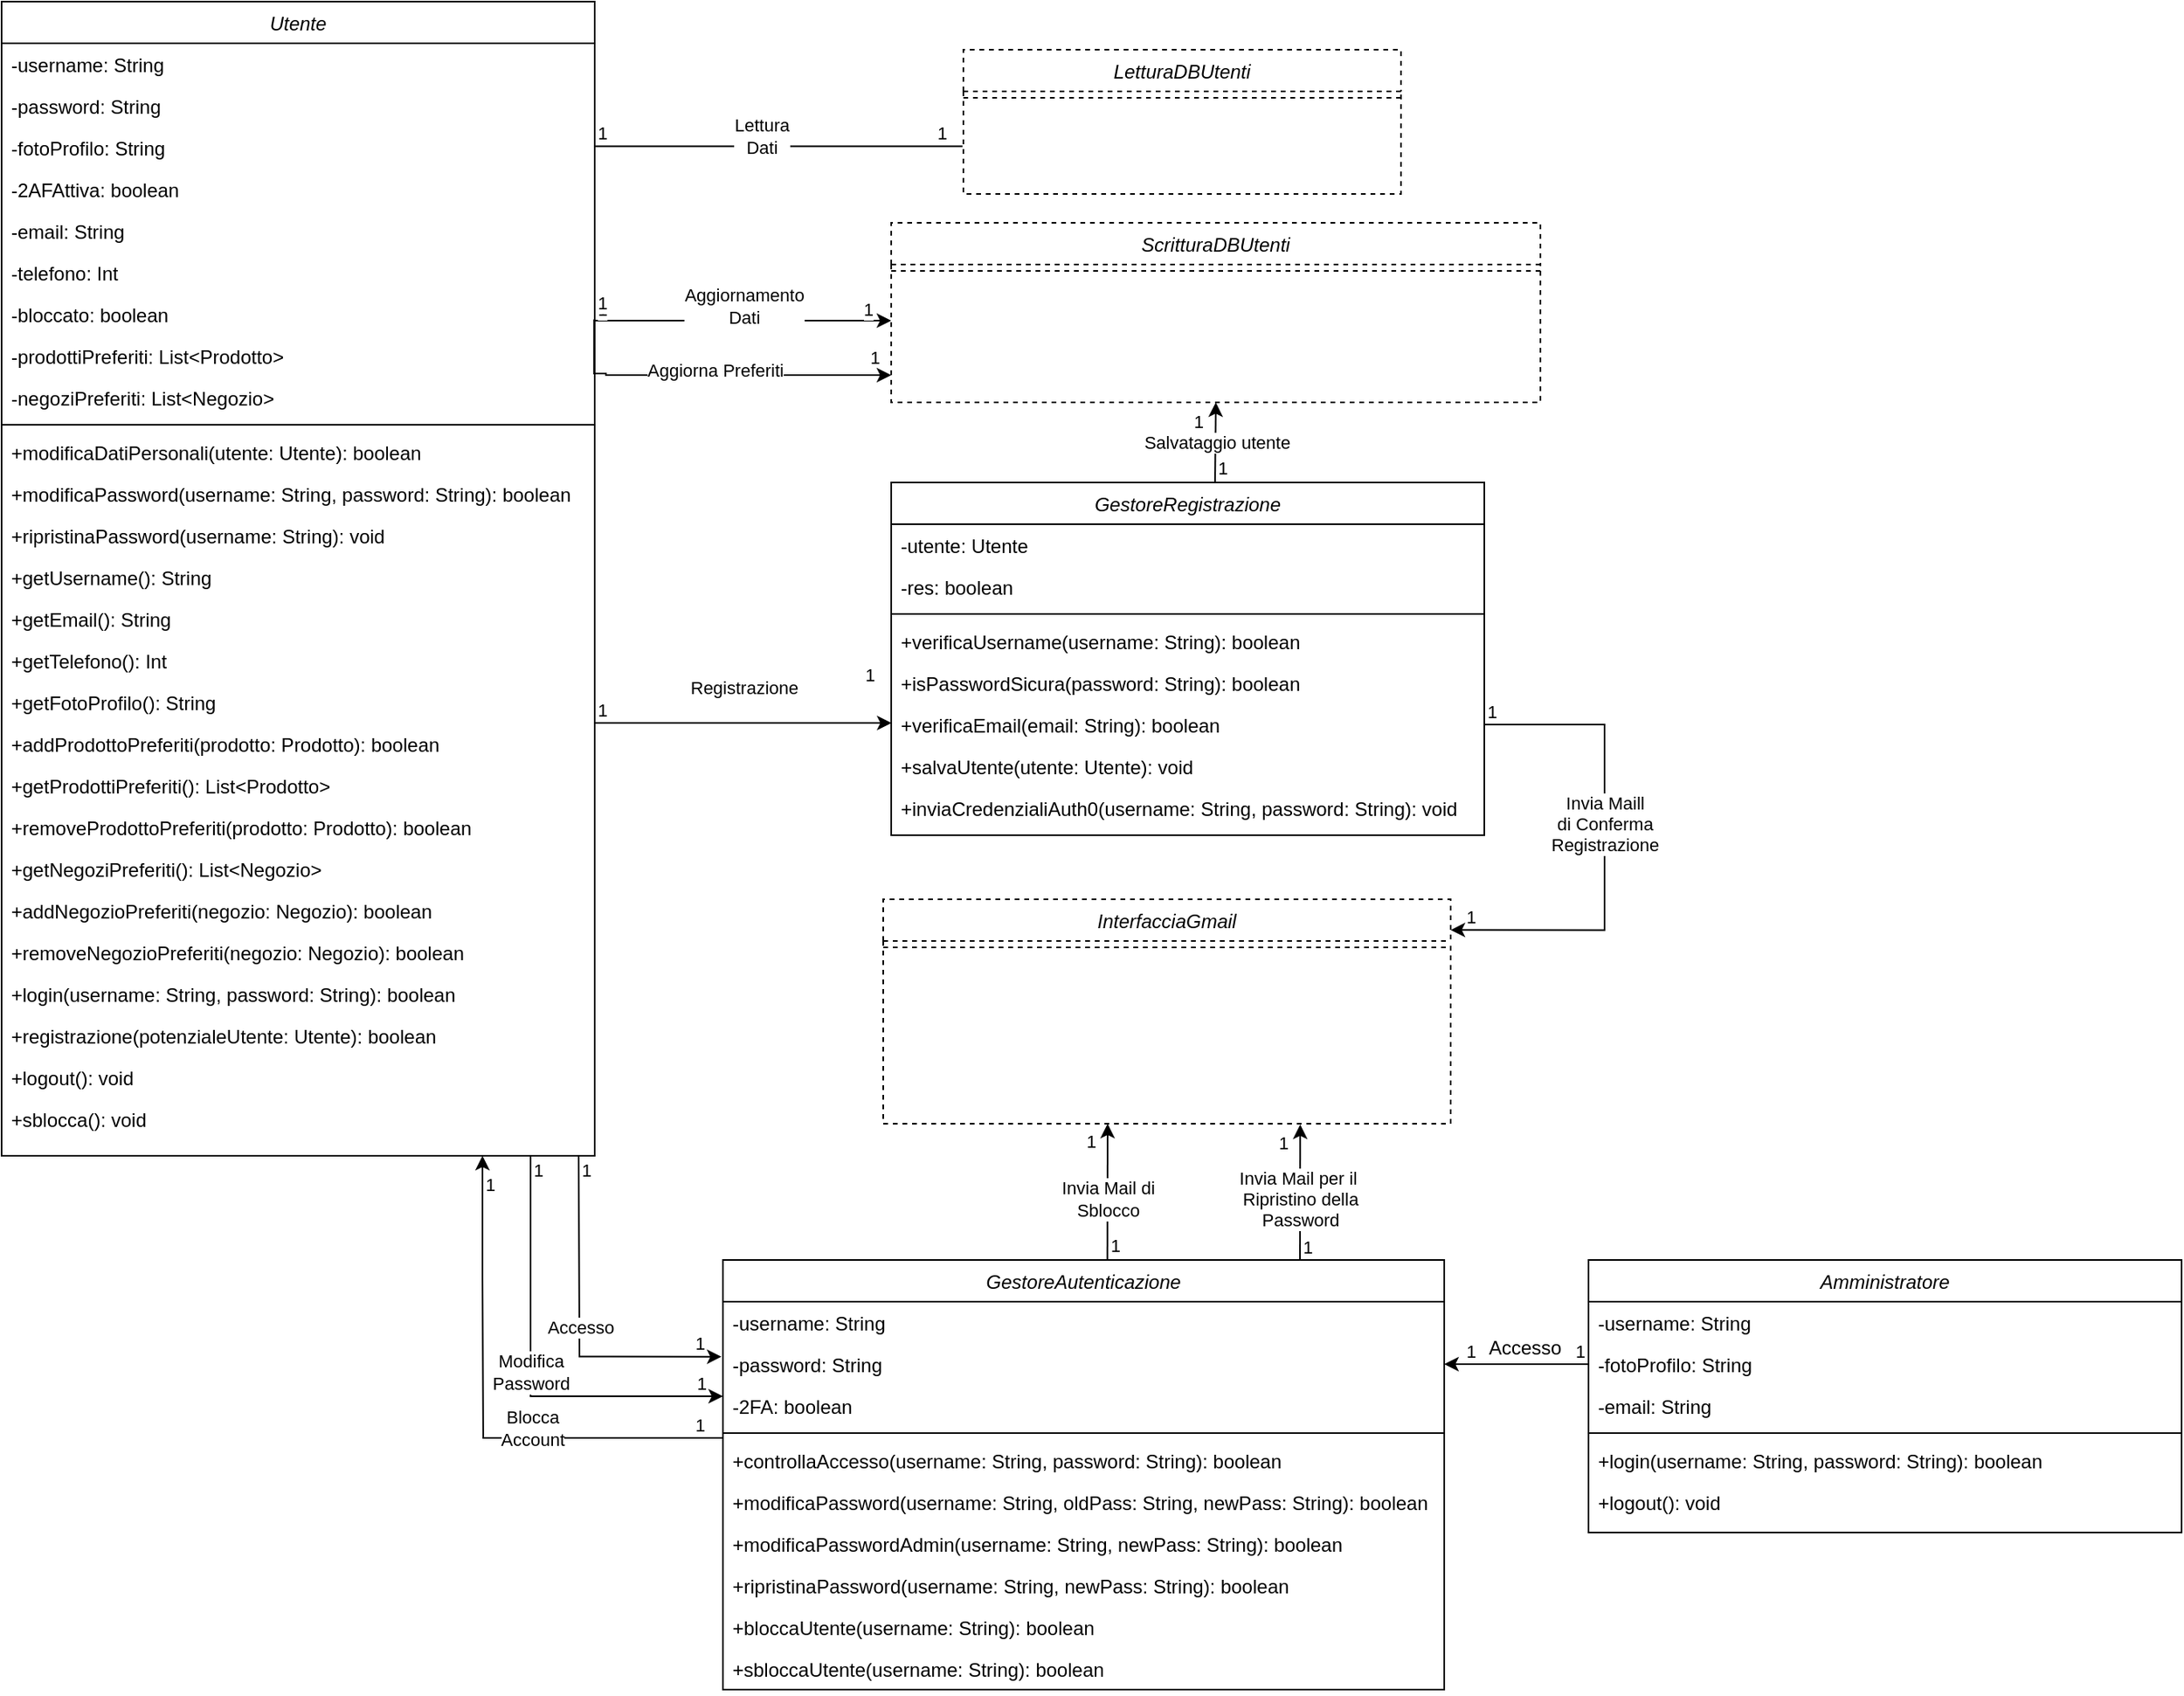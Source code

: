 <mxfile version="14.6.13" type="device"><diagram id="zghvcOF5Wy4SS22trsnS" name="Pagina-1"><mxGraphModel dx="621" dy="2115" grid="1" gridSize="10" guides="1" tooltips="1" connect="1" arrows="1" fold="1" page="1" pageScale="1" pageWidth="1169" pageHeight="827" math="0" shadow="0"><root><mxCell id="0"/><mxCell id="1" parent="0"/><mxCell id="tnao1JsZ6VbCDEQAoghB-2" style="edgeStyle=orthogonalEdgeStyle;rounded=0;orthogonalLoop=1;jettySize=auto;html=1;endArrow=none;endFill=0;exitX=1;exitY=0.5;exitDx=0;exitDy=0;entryX=-0.002;entryY=0.01;entryDx=0;entryDy=0;entryPerimeter=0;" parent="1" source="tnao1JsZ6VbCDEQAoghB-27" edge="1"><mxGeometry relative="1" as="geometry"><mxPoint x="350" y="-559" as="sourcePoint"/><mxPoint x="669.454" y="-1239.74" as="targetPoint"/><Array as="points"><mxPoint x="440" y="-1240"/></Array></mxGeometry></mxCell><mxCell id="tnao1JsZ6VbCDEQAoghB-3" value="Utente" style="swimlane;fontStyle=2;align=center;verticalAlign=top;childLayout=stackLayout;horizontal=1;startSize=26;horizontalStack=0;resizeParent=1;resizeLast=0;collapsible=1;marginBottom=0;rounded=0;shadow=0;strokeWidth=1;" parent="1" vertex="1"><mxGeometry x="70" y="-1330" width="370" height="720" as="geometry"><mxRectangle x="960" y="120" width="160" height="26" as="alternateBounds"/></mxGeometry></mxCell><mxCell id="tnao1JsZ6VbCDEQAoghB-4" value="-username: String" style="text;align=left;verticalAlign=top;spacingLeft=4;spacingRight=4;overflow=hidden;rotatable=0;points=[[0,0.5],[1,0.5]];portConstraint=eastwest;" parent="tnao1JsZ6VbCDEQAoghB-3" vertex="1"><mxGeometry y="26" width="370" height="26" as="geometry"/></mxCell><mxCell id="tnao1JsZ6VbCDEQAoghB-5" value="-password: String" style="text;align=left;verticalAlign=top;spacingLeft=4;spacingRight=4;overflow=hidden;rotatable=0;points=[[0,0.5],[1,0.5]];portConstraint=eastwest;" parent="tnao1JsZ6VbCDEQAoghB-3" vertex="1"><mxGeometry y="52" width="370" height="26" as="geometry"/></mxCell><mxCell id="tnao1JsZ6VbCDEQAoghB-6" value="-fotoProfilo: String" style="text;align=left;verticalAlign=top;spacingLeft=4;spacingRight=4;overflow=hidden;rotatable=0;points=[[0,0.5],[1,0.5]];portConstraint=eastwest;" parent="tnao1JsZ6VbCDEQAoghB-3" vertex="1"><mxGeometry y="78" width="370" height="26" as="geometry"/></mxCell><mxCell id="tnao1JsZ6VbCDEQAoghB-7" value="-2AFAttiva: boolean" style="text;align=left;verticalAlign=top;spacingLeft=4;spacingRight=4;overflow=hidden;rotatable=0;points=[[0,0.5],[1,0.5]];portConstraint=eastwest;" parent="tnao1JsZ6VbCDEQAoghB-3" vertex="1"><mxGeometry y="104" width="370" height="26" as="geometry"/></mxCell><mxCell id="tnao1JsZ6VbCDEQAoghB-8" value="-email: String" style="text;align=left;verticalAlign=top;spacingLeft=4;spacingRight=4;overflow=hidden;rotatable=0;points=[[0,0.5],[1,0.5]];portConstraint=eastwest;" parent="tnao1JsZ6VbCDEQAoghB-3" vertex="1"><mxGeometry y="130" width="370" height="26" as="geometry"/></mxCell><mxCell id="tnao1JsZ6VbCDEQAoghB-9" value="-telefono: Int" style="text;align=left;verticalAlign=top;spacingLeft=4;spacingRight=4;overflow=hidden;rotatable=0;points=[[0,0.5],[1,0.5]];portConstraint=eastwest;" parent="tnao1JsZ6VbCDEQAoghB-3" vertex="1"><mxGeometry y="156" width="370" height="26" as="geometry"/></mxCell><mxCell id="tnao1JsZ6VbCDEQAoghB-10" value="-bloccato: boolean" style="text;align=left;verticalAlign=top;spacingLeft=4;spacingRight=4;overflow=hidden;rotatable=0;points=[[0,0.5],[1,0.5]];portConstraint=eastwest;" parent="tnao1JsZ6VbCDEQAoghB-3" vertex="1"><mxGeometry y="182" width="370" height="26" as="geometry"/></mxCell><mxCell id="tnao1JsZ6VbCDEQAoghB-11" value="-prodottiPreferiti: List&lt;Prodotto&gt;" style="text;align=left;verticalAlign=top;spacingLeft=4;spacingRight=4;overflow=hidden;rotatable=0;points=[[0,0.5],[1,0.5]];portConstraint=eastwest;" parent="tnao1JsZ6VbCDEQAoghB-3" vertex="1"><mxGeometry y="208" width="370" height="26" as="geometry"/></mxCell><mxCell id="tnao1JsZ6VbCDEQAoghB-12" value="-negoziPreferiti: List&lt;Negozio&gt;" style="text;align=left;verticalAlign=top;spacingLeft=4;spacingRight=4;overflow=hidden;rotatable=0;points=[[0,0.5],[1,0.5]];portConstraint=eastwest;" parent="tnao1JsZ6VbCDEQAoghB-3" vertex="1"><mxGeometry y="234" width="370" height="26" as="geometry"/></mxCell><mxCell id="tnao1JsZ6VbCDEQAoghB-13" value="" style="line;html=1;strokeWidth=1;align=left;verticalAlign=middle;spacingTop=-1;spacingLeft=3;spacingRight=3;rotatable=0;labelPosition=right;points=[];portConstraint=eastwest;" parent="tnao1JsZ6VbCDEQAoghB-3" vertex="1"><mxGeometry y="260" width="370" height="8" as="geometry"/></mxCell><mxCell id="tnao1JsZ6VbCDEQAoghB-14" value="+modificaDatiPersonali(utente: Utente): boolean" style="text;align=left;verticalAlign=top;spacingLeft=4;spacingRight=4;overflow=hidden;rotatable=0;points=[[0,0.5],[1,0.5]];portConstraint=eastwest;" parent="tnao1JsZ6VbCDEQAoghB-3" vertex="1"><mxGeometry y="268" width="370" height="26" as="geometry"/></mxCell><mxCell id="tnao1JsZ6VbCDEQAoghB-15" value="+modificaPassword(username: String, password: String): boolean" style="text;align=left;verticalAlign=top;spacingLeft=4;spacingRight=4;overflow=hidden;rotatable=0;points=[[0,0.5],[1,0.5]];portConstraint=eastwest;" parent="tnao1JsZ6VbCDEQAoghB-3" vertex="1"><mxGeometry y="294" width="370" height="26" as="geometry"/></mxCell><mxCell id="tnao1JsZ6VbCDEQAoghB-16" value="+ripristinaPassword(username: String): void" style="text;align=left;verticalAlign=top;spacingLeft=4;spacingRight=4;overflow=hidden;rotatable=0;points=[[0,0.5],[1,0.5]];portConstraint=eastwest;" parent="tnao1JsZ6VbCDEQAoghB-3" vertex="1"><mxGeometry y="320" width="370" height="26" as="geometry"/></mxCell><mxCell id="tnao1JsZ6VbCDEQAoghB-17" value="+getUsername(): String" style="text;align=left;verticalAlign=top;spacingLeft=4;spacingRight=4;overflow=hidden;rotatable=0;points=[[0,0.5],[1,0.5]];portConstraint=eastwest;" parent="tnao1JsZ6VbCDEQAoghB-3" vertex="1"><mxGeometry y="346" width="370" height="26" as="geometry"/></mxCell><mxCell id="tnao1JsZ6VbCDEQAoghB-18" value="+getEmail(): String" style="text;align=left;verticalAlign=top;spacingLeft=4;spacingRight=4;overflow=hidden;rotatable=0;points=[[0,0.5],[1,0.5]];portConstraint=eastwest;" parent="tnao1JsZ6VbCDEQAoghB-3" vertex="1"><mxGeometry y="372" width="370" height="26" as="geometry"/></mxCell><mxCell id="tnao1JsZ6VbCDEQAoghB-19" value="+getTelefono(): Int" style="text;align=left;verticalAlign=top;spacingLeft=4;spacingRight=4;overflow=hidden;rotatable=0;points=[[0,0.5],[1,0.5]];portConstraint=eastwest;" parent="tnao1JsZ6VbCDEQAoghB-3" vertex="1"><mxGeometry y="398" width="370" height="26" as="geometry"/></mxCell><mxCell id="r2mv2uhLX5uC9l16CF75-1" value="+getFotoProfilo(): String" style="text;align=left;verticalAlign=top;spacingLeft=4;spacingRight=4;overflow=hidden;rotatable=0;points=[[0,0.5],[1,0.5]];portConstraint=eastwest;" vertex="1" parent="tnao1JsZ6VbCDEQAoghB-3"><mxGeometry y="424" width="370" height="26" as="geometry"/></mxCell><mxCell id="tnao1JsZ6VbCDEQAoghB-20" value="+addProdottoPreferiti(prodotto: Prodotto): boolean" style="text;align=left;verticalAlign=top;spacingLeft=4;spacingRight=4;overflow=hidden;rotatable=0;points=[[0,0.5],[1,0.5]];portConstraint=eastwest;" parent="tnao1JsZ6VbCDEQAoghB-3" vertex="1"><mxGeometry y="450" width="370" height="26" as="geometry"/></mxCell><mxCell id="tnao1JsZ6VbCDEQAoghB-21" value="+getProdottiPreferiti(): List&lt;Prodotto&gt;" style="text;align=left;verticalAlign=top;spacingLeft=4;spacingRight=4;overflow=hidden;rotatable=0;points=[[0,0.5],[1,0.5]];portConstraint=eastwest;" parent="tnao1JsZ6VbCDEQAoghB-3" vertex="1"><mxGeometry y="476" width="370" height="26" as="geometry"/></mxCell><mxCell id="tnao1JsZ6VbCDEQAoghB-22" value="+removeProdottoPreferiti(prodotto: Prodotto): boolean" style="text;align=left;verticalAlign=top;spacingLeft=4;spacingRight=4;overflow=hidden;rotatable=0;points=[[0,0.5],[1,0.5]];portConstraint=eastwest;" parent="tnao1JsZ6VbCDEQAoghB-3" vertex="1"><mxGeometry y="502" width="370" height="26" as="geometry"/></mxCell><mxCell id="tnao1JsZ6VbCDEQAoghB-23" value="+getNegoziPreferiti(): List&lt;Negozio&gt;" style="text;align=left;verticalAlign=top;spacingLeft=4;spacingRight=4;overflow=hidden;rotatable=0;points=[[0,0.5],[1,0.5]];portConstraint=eastwest;" parent="tnao1JsZ6VbCDEQAoghB-3" vertex="1"><mxGeometry y="528" width="370" height="26" as="geometry"/></mxCell><mxCell id="tnao1JsZ6VbCDEQAoghB-24" value="+addNegozioPreferiti(negozio: Negozio): boolean" style="text;align=left;verticalAlign=top;spacingLeft=4;spacingRight=4;overflow=hidden;rotatable=0;points=[[0,0.5],[1,0.5]];portConstraint=eastwest;" parent="tnao1JsZ6VbCDEQAoghB-3" vertex="1"><mxGeometry y="554" width="370" height="26" as="geometry"/></mxCell><mxCell id="tnao1JsZ6VbCDEQAoghB-25" value="+removeNegozioPreferiti(negozio: Negozio): boolean" style="text;align=left;verticalAlign=top;spacingLeft=4;spacingRight=4;overflow=hidden;rotatable=0;points=[[0,0.5],[1,0.5]];portConstraint=eastwest;" parent="tnao1JsZ6VbCDEQAoghB-3" vertex="1"><mxGeometry y="580" width="370" height="26" as="geometry"/></mxCell><mxCell id="tnao1JsZ6VbCDEQAoghB-26" value="+login(username: String, password: String): boolean" style="text;align=left;verticalAlign=top;spacingLeft=4;spacingRight=4;overflow=hidden;rotatable=0;points=[[0,0.5],[1,0.5]];portConstraint=eastwest;" parent="tnao1JsZ6VbCDEQAoghB-3" vertex="1"><mxGeometry y="606" width="370" height="26" as="geometry"/></mxCell><mxCell id="tnao1JsZ6VbCDEQAoghB-27" value="+registrazione(potenzialeUtente: Utente): boolean " style="text;align=left;verticalAlign=top;spacingLeft=4;spacingRight=4;overflow=hidden;rotatable=0;points=[[0,0.5],[1,0.5]];portConstraint=eastwest;" parent="tnao1JsZ6VbCDEQAoghB-3" vertex="1"><mxGeometry y="632" width="370" height="26" as="geometry"/></mxCell><mxCell id="tnao1JsZ6VbCDEQAoghB-28" value="+logout(): void" style="text;align=left;verticalAlign=top;spacingLeft=4;spacingRight=4;overflow=hidden;rotatable=0;points=[[0,0.5],[1,0.5]];portConstraint=eastwest;" parent="tnao1JsZ6VbCDEQAoghB-3" vertex="1"><mxGeometry y="658" width="370" height="26" as="geometry"/></mxCell><mxCell id="tnao1JsZ6VbCDEQAoghB-29" value="+sblocca(): void" style="text;align=left;verticalAlign=top;spacingLeft=4;spacingRight=4;overflow=hidden;rotatable=0;points=[[0,0.5],[1,0.5]];portConstraint=eastwest;" parent="tnao1JsZ6VbCDEQAoghB-3" vertex="1"><mxGeometry y="684" width="370" height="26" as="geometry"/></mxCell><mxCell id="tnao1JsZ6VbCDEQAoghB-36" value="GestoreRegistrazione" style="swimlane;fontStyle=2;align=center;verticalAlign=top;childLayout=stackLayout;horizontal=1;startSize=26;horizontalStack=0;resizeParent=1;resizeLast=0;collapsible=1;marginBottom=0;rounded=0;shadow=0;strokeWidth=1;" parent="1" vertex="1"><mxGeometry x="625" y="-1030" width="370" height="220" as="geometry"><mxRectangle x="960" y="120" width="160" height="26" as="alternateBounds"/></mxGeometry></mxCell><mxCell id="tnao1JsZ6VbCDEQAoghB-37" value="-utente: Utente" style="text;align=left;verticalAlign=top;spacingLeft=4;spacingRight=4;overflow=hidden;rotatable=0;points=[[0,0.5],[1,0.5]];portConstraint=eastwest;" parent="tnao1JsZ6VbCDEQAoghB-36" vertex="1"><mxGeometry y="26" width="370" height="26" as="geometry"/></mxCell><mxCell id="tnao1JsZ6VbCDEQAoghB-38" value="-res: boolean" style="text;align=left;verticalAlign=top;spacingLeft=4;spacingRight=4;overflow=hidden;rotatable=0;points=[[0,0.5],[1,0.5]];portConstraint=eastwest;" parent="tnao1JsZ6VbCDEQAoghB-36" vertex="1"><mxGeometry y="52" width="370" height="26" as="geometry"/></mxCell><mxCell id="tnao1JsZ6VbCDEQAoghB-39" value="" style="line;html=1;strokeWidth=1;align=left;verticalAlign=middle;spacingTop=-1;spacingLeft=3;spacingRight=3;rotatable=0;labelPosition=right;points=[];portConstraint=eastwest;" parent="tnao1JsZ6VbCDEQAoghB-36" vertex="1"><mxGeometry y="78" width="370" height="8" as="geometry"/></mxCell><mxCell id="tnao1JsZ6VbCDEQAoghB-40" value="+verificaUsername(username: String): boolean" style="text;align=left;verticalAlign=top;spacingLeft=4;spacingRight=4;overflow=hidden;rotatable=0;points=[[0,0.5],[1,0.5]];portConstraint=eastwest;" parent="tnao1JsZ6VbCDEQAoghB-36" vertex="1"><mxGeometry y="86" width="370" height="26" as="geometry"/></mxCell><mxCell id="tnao1JsZ6VbCDEQAoghB-41" value="+isPasswordSicura(password: String): boolean" style="text;align=left;verticalAlign=top;spacingLeft=4;spacingRight=4;overflow=hidden;rotatable=0;points=[[0,0.5],[1,0.5]];portConstraint=eastwest;" parent="tnao1JsZ6VbCDEQAoghB-36" vertex="1"><mxGeometry y="112" width="370" height="26" as="geometry"/></mxCell><mxCell id="tnao1JsZ6VbCDEQAoghB-42" value="+verificaEmail(email: String): boolean" style="text;align=left;verticalAlign=top;spacingLeft=4;spacingRight=4;overflow=hidden;rotatable=0;points=[[0,0.5],[1,0.5]];portConstraint=eastwest;" parent="tnao1JsZ6VbCDEQAoghB-36" vertex="1"><mxGeometry y="138" width="370" height="26" as="geometry"/></mxCell><mxCell id="tnao1JsZ6VbCDEQAoghB-43" value="+salvaUtente(utente: Utente): void" style="text;align=left;verticalAlign=top;spacingLeft=4;spacingRight=4;overflow=hidden;rotatable=0;points=[[0,0.5],[1,0.5]];portConstraint=eastwest;" parent="tnao1JsZ6VbCDEQAoghB-36" vertex="1"><mxGeometry y="164" width="370" height="26" as="geometry"/></mxCell><mxCell id="tnao1JsZ6VbCDEQAoghB-44" value="+inviaCredenzialiAuth0(username: String, password: String): void" style="text;align=left;verticalAlign=top;spacingLeft=4;spacingRight=4;overflow=hidden;rotatable=0;points=[[0,0.5],[1,0.5]];portConstraint=eastwest;" parent="tnao1JsZ6VbCDEQAoghB-36" vertex="1"><mxGeometry y="190" width="370" height="26" as="geometry"/></mxCell><mxCell id="tnao1JsZ6VbCDEQAoghB-45" value="ScritturaDBUtenti" style="swimlane;fontStyle=2;align=center;verticalAlign=top;childLayout=stackLayout;horizontal=1;startSize=26;horizontalStack=0;resizeParent=1;resizeLast=0;collapsible=1;marginBottom=0;rounded=0;shadow=0;strokeWidth=1;dashed=1;" parent="1" vertex="1"><mxGeometry x="625" y="-1192" width="405" height="112" as="geometry"><mxRectangle x="625" y="-1170" width="160" height="26" as="alternateBounds"/></mxGeometry></mxCell><mxCell id="tnao1JsZ6VbCDEQAoghB-46" value="" style="line;html=1;strokeWidth=1;align=left;verticalAlign=middle;spacingTop=-1;spacingLeft=3;spacingRight=3;rotatable=0;labelPosition=right;points=[];portConstraint=eastwest;dashed=1;" parent="tnao1JsZ6VbCDEQAoghB-45" vertex="1"><mxGeometry y="26" width="405" height="8" as="geometry"/></mxCell><mxCell id="tnao1JsZ6VbCDEQAoghB-50" value="GestoreAutenticazione" style="swimlane;fontStyle=2;align=center;verticalAlign=top;childLayout=stackLayout;horizontal=1;startSize=26;horizontalStack=0;resizeParent=1;resizeLast=0;collapsible=1;marginBottom=0;rounded=0;shadow=0;strokeWidth=1;" parent="1" vertex="1"><mxGeometry x="520" y="-545" width="450" height="268" as="geometry"><mxRectangle x="960" y="120" width="160" height="26" as="alternateBounds"/></mxGeometry></mxCell><mxCell id="tnao1JsZ6VbCDEQAoghB-51" value="-username: String" style="text;align=left;verticalAlign=top;spacingLeft=4;spacingRight=4;overflow=hidden;rotatable=0;points=[[0,0.5],[1,0.5]];portConstraint=eastwest;" parent="tnao1JsZ6VbCDEQAoghB-50" vertex="1"><mxGeometry y="26" width="450" height="26" as="geometry"/></mxCell><mxCell id="tnao1JsZ6VbCDEQAoghB-52" value="-password: String" style="text;align=left;verticalAlign=top;spacingLeft=4;spacingRight=4;overflow=hidden;rotatable=0;points=[[0,0.5],[1,0.5]];portConstraint=eastwest;" parent="tnao1JsZ6VbCDEQAoghB-50" vertex="1"><mxGeometry y="52" width="450" height="26" as="geometry"/></mxCell><mxCell id="tnao1JsZ6VbCDEQAoghB-53" value="-2FA: boolean" style="text;align=left;verticalAlign=top;spacingLeft=4;spacingRight=4;overflow=hidden;rotatable=0;points=[[0,0.5],[1,0.5]];portConstraint=eastwest;" parent="tnao1JsZ6VbCDEQAoghB-50" vertex="1"><mxGeometry y="78" width="450" height="26" as="geometry"/></mxCell><mxCell id="tnao1JsZ6VbCDEQAoghB-54" value="" style="line;html=1;strokeWidth=1;align=left;verticalAlign=middle;spacingTop=-1;spacingLeft=3;spacingRight=3;rotatable=0;labelPosition=right;points=[];portConstraint=eastwest;" parent="tnao1JsZ6VbCDEQAoghB-50" vertex="1"><mxGeometry y="104" width="450" height="8" as="geometry"/></mxCell><mxCell id="tnao1JsZ6VbCDEQAoghB-55" value="+controllaAccesso(username: String, password: String): boolean" style="text;align=left;verticalAlign=top;spacingLeft=4;spacingRight=4;overflow=hidden;rotatable=0;points=[[0,0.5],[1,0.5]];portConstraint=eastwest;" parent="tnao1JsZ6VbCDEQAoghB-50" vertex="1"><mxGeometry y="112" width="450" height="26" as="geometry"/></mxCell><mxCell id="tnao1JsZ6VbCDEQAoghB-56" value="+modificaPassword(username: String, oldPass: String, newPass: String): boolean" style="text;align=left;verticalAlign=top;spacingLeft=4;spacingRight=4;overflow=hidden;rotatable=0;points=[[0,0.5],[1,0.5]];portConstraint=eastwest;" parent="tnao1JsZ6VbCDEQAoghB-50" vertex="1"><mxGeometry y="138" width="450" height="26" as="geometry"/></mxCell><mxCell id="tnao1JsZ6VbCDEQAoghB-57" value="+modificaPasswordAdmin(username: String, newPass: String): boolean" style="text;align=left;verticalAlign=top;spacingLeft=4;spacingRight=4;overflow=hidden;rotatable=0;points=[[0,0.5],[1,0.5]];portConstraint=eastwest;" parent="tnao1JsZ6VbCDEQAoghB-50" vertex="1"><mxGeometry y="164" width="450" height="26" as="geometry"/></mxCell><mxCell id="tnao1JsZ6VbCDEQAoghB-58" value="+ripristinaPassword(username: String, newPass: String): boolean" style="text;align=left;verticalAlign=top;spacingLeft=4;spacingRight=4;overflow=hidden;rotatable=0;points=[[0,0.5],[1,0.5]];portConstraint=eastwest;" parent="tnao1JsZ6VbCDEQAoghB-50" vertex="1"><mxGeometry y="190" width="450" height="26" as="geometry"/></mxCell><mxCell id="tnao1JsZ6VbCDEQAoghB-59" value="+bloccaUtente(username: String): boolean" style="text;align=left;verticalAlign=top;spacingLeft=4;spacingRight=4;overflow=hidden;rotatable=0;points=[[0,0.5],[1,0.5]];portConstraint=eastwest;" parent="tnao1JsZ6VbCDEQAoghB-50" vertex="1"><mxGeometry y="216" width="450" height="26" as="geometry"/></mxCell><mxCell id="tnao1JsZ6VbCDEQAoghB-60" value="+sbloccaUtente(username: String): boolean" style="text;align=left;verticalAlign=top;spacingLeft=4;spacingRight=4;overflow=hidden;rotatable=0;points=[[0,0.5],[1,0.5]];portConstraint=eastwest;" parent="tnao1JsZ6VbCDEQAoghB-50" vertex="1"><mxGeometry y="242" width="450" height="26" as="geometry"/></mxCell><mxCell id="tnao1JsZ6VbCDEQAoghB-61" value="Amministratore" style="swimlane;fontStyle=2;align=center;verticalAlign=top;childLayout=stackLayout;horizontal=1;startSize=26;horizontalStack=0;resizeParent=1;resizeLast=0;collapsible=1;marginBottom=0;rounded=0;shadow=0;strokeWidth=1;" parent="1" vertex="1"><mxGeometry x="1060" y="-545" width="370" height="170" as="geometry"><mxRectangle x="960" y="120" width="160" height="26" as="alternateBounds"/></mxGeometry></mxCell><mxCell id="tnao1JsZ6VbCDEQAoghB-62" value="-username: String" style="text;align=left;verticalAlign=top;spacingLeft=4;spacingRight=4;overflow=hidden;rotatable=0;points=[[0,0.5],[1,0.5]];portConstraint=eastwest;" parent="tnao1JsZ6VbCDEQAoghB-61" vertex="1"><mxGeometry y="26" width="370" height="26" as="geometry"/></mxCell><mxCell id="tnao1JsZ6VbCDEQAoghB-63" value="-fotoProfilo: String" style="text;align=left;verticalAlign=top;spacingLeft=4;spacingRight=4;overflow=hidden;rotatable=0;points=[[0,0.5],[1,0.5]];portConstraint=eastwest;" parent="tnao1JsZ6VbCDEQAoghB-61" vertex="1"><mxGeometry y="52" width="370" height="26" as="geometry"/></mxCell><mxCell id="tnao1JsZ6VbCDEQAoghB-64" value="-email: String" style="text;align=left;verticalAlign=top;spacingLeft=4;spacingRight=4;overflow=hidden;rotatable=0;points=[[0,0.5],[1,0.5]];portConstraint=eastwest;" parent="tnao1JsZ6VbCDEQAoghB-61" vertex="1"><mxGeometry y="78" width="370" height="26" as="geometry"/></mxCell><mxCell id="tnao1JsZ6VbCDEQAoghB-65" value="" style="line;html=1;strokeWidth=1;align=left;verticalAlign=middle;spacingTop=-1;spacingLeft=3;spacingRight=3;rotatable=0;labelPosition=right;points=[];portConstraint=eastwest;" parent="tnao1JsZ6VbCDEQAoghB-61" vertex="1"><mxGeometry y="104" width="370" height="8" as="geometry"/></mxCell><mxCell id="tnao1JsZ6VbCDEQAoghB-66" value="+login(username: String, password: String): boolean" style="text;align=left;verticalAlign=top;spacingLeft=4;spacingRight=4;overflow=hidden;rotatable=0;points=[[0,0.5],[1,0.5]];portConstraint=eastwest;" parent="tnao1JsZ6VbCDEQAoghB-61" vertex="1"><mxGeometry y="112" width="370" height="26" as="geometry"/></mxCell><mxCell id="tnao1JsZ6VbCDEQAoghB-67" value="+logout(): void" style="text;align=left;verticalAlign=top;spacingLeft=4;spacingRight=4;overflow=hidden;rotatable=0;points=[[0,0.5],[1,0.5]];portConstraint=eastwest;" parent="tnao1JsZ6VbCDEQAoghB-61" vertex="1"><mxGeometry y="138" width="370" height="26" as="geometry"/></mxCell><mxCell id="tnao1JsZ6VbCDEQAoghB-68" value="" style="endArrow=classic;html=1;entryX=0.014;entryY=0.25;entryDx=0;entryDy=0;entryPerimeter=0;" parent="1" edge="1"><mxGeometry relative="1" as="geometry"><mxPoint x="440.0" y="-880" as="sourcePoint"/><mxPoint x="625.18" y="-880" as="targetPoint"/></mxGeometry></mxCell><mxCell id="tnao1JsZ6VbCDEQAoghB-69" value="Registrazione" style="edgeLabel;resizable=0;html=1;align=center;verticalAlign=middle;" parent="tnao1JsZ6VbCDEQAoghB-68" connectable="0" vertex="1"><mxGeometry relative="1" as="geometry"><mxPoint y="-22" as="offset"/></mxGeometry></mxCell><mxCell id="tnao1JsZ6VbCDEQAoghB-70" value="1" style="edgeLabel;resizable=0;html=1;align=left;verticalAlign=bottom;" parent="tnao1JsZ6VbCDEQAoghB-68" connectable="0" vertex="1"><mxGeometry x="-1" relative="1" as="geometry"/></mxCell><mxCell id="tnao1JsZ6VbCDEQAoghB-71" value="1" style="edgeLabel;resizable=0;html=1;align=right;verticalAlign=bottom;" parent="tnao1JsZ6VbCDEQAoghB-68" connectable="0" vertex="1"><mxGeometry x="1" relative="1" as="geometry"><mxPoint x="-10" y="-22" as="offset"/></mxGeometry></mxCell><mxCell id="tnao1JsZ6VbCDEQAoghB-72" value="" style="endArrow=classic;html=1;entryX=-0.002;entryY=0.321;entryDx=0;entryDy=0;entryPerimeter=0;edgeStyle=orthogonalEdgeStyle;rounded=0;" parent="1" target="tnao1JsZ6VbCDEQAoghB-52" edge="1"><mxGeometry relative="1" as="geometry"><mxPoint x="430.0" y="-610" as="sourcePoint"/><mxPoint x="580" y="-660" as="targetPoint"/></mxGeometry></mxCell><mxCell id="tnao1JsZ6VbCDEQAoghB-73" value="Accesso" style="edgeLabel;resizable=0;html=1;align=center;verticalAlign=middle;" parent="tnao1JsZ6VbCDEQAoghB-72" connectable="0" vertex="1"><mxGeometry relative="1" as="geometry"/></mxCell><mxCell id="tnao1JsZ6VbCDEQAoghB-74" value="1" style="edgeLabel;resizable=0;html=1;align=left;verticalAlign=bottom;" parent="tnao1JsZ6VbCDEQAoghB-72" connectable="0" vertex="1"><mxGeometry x="-1" relative="1" as="geometry"><mxPoint y="17" as="offset"/></mxGeometry></mxCell><mxCell id="tnao1JsZ6VbCDEQAoghB-75" value="1" style="edgeLabel;resizable=0;html=1;align=right;verticalAlign=bottom;" parent="tnao1JsZ6VbCDEQAoghB-72" connectable="0" vertex="1"><mxGeometry x="1" relative="1" as="geometry"><mxPoint x="-10" as="offset"/></mxGeometry></mxCell><mxCell id="tnao1JsZ6VbCDEQAoghB-76" value="" style="endArrow=classic;html=1;entryX=0.5;entryY=1;entryDx=0;entryDy=0;exitX=0.546;exitY=-0.002;exitDx=0;exitDy=0;exitPerimeter=0;" parent="1" source="tnao1JsZ6VbCDEQAoghB-36" target="tnao1JsZ6VbCDEQAoghB-45" edge="1"><mxGeometry relative="1" as="geometry"><mxPoint x="828" y="-1002" as="sourcePoint"/><mxPoint x="750" y="-1122" as="targetPoint"/></mxGeometry></mxCell><mxCell id="tnao1JsZ6VbCDEQAoghB-77" value="Salvataggio utente" style="edgeLabel;resizable=0;html=1;align=center;verticalAlign=middle;" parent="tnao1JsZ6VbCDEQAoghB-76" connectable="0" vertex="1"><mxGeometry relative="1" as="geometry"/></mxCell><mxCell id="tnao1JsZ6VbCDEQAoghB-78" value="1" style="edgeLabel;resizable=0;html=1;align=left;verticalAlign=bottom;" parent="tnao1JsZ6VbCDEQAoghB-76" connectable="0" vertex="1"><mxGeometry x="-1" relative="1" as="geometry"><mxPoint as="offset"/></mxGeometry></mxCell><mxCell id="tnao1JsZ6VbCDEQAoghB-79" value="1" style="edgeLabel;resizable=0;html=1;align=right;verticalAlign=bottom;" parent="tnao1JsZ6VbCDEQAoghB-76" connectable="0" vertex="1"><mxGeometry x="1" relative="1" as="geometry"><mxPoint x="-7" y="20" as="offset"/></mxGeometry></mxCell><mxCell id="tnao1JsZ6VbCDEQAoghB-80" value="" style="endArrow=classic;html=1;edgeStyle=orthogonalEdgeStyle;rounded=0;entryX=0;entryY=0.5;entryDx=0;entryDy=0;" parent="1" edge="1"><mxGeometry relative="1" as="geometry"><mxPoint x="440.0" y="-1131" as="sourcePoint"/><mxPoint x="625.0" y="-1131" as="targetPoint"/><Array as="points"><mxPoint x="440" y="-1131"/></Array></mxGeometry></mxCell><mxCell id="tnao1JsZ6VbCDEQAoghB-81" value="Aggiornamento&lt;br&gt;Dati" style="edgeLabel;resizable=0;html=1;align=center;verticalAlign=middle;" parent="tnao1JsZ6VbCDEQAoghB-80" connectable="0" vertex="1"><mxGeometry relative="1" as="geometry"><mxPoint y="-9" as="offset"/></mxGeometry></mxCell><mxCell id="tnao1JsZ6VbCDEQAoghB-82" value="1" style="edgeLabel;resizable=0;html=1;align=left;verticalAlign=bottom;" parent="tnao1JsZ6VbCDEQAoghB-80" connectable="0" vertex="1"><mxGeometry x="-1" relative="1" as="geometry"><mxPoint y="1" as="offset"/></mxGeometry></mxCell><mxCell id="tnao1JsZ6VbCDEQAoghB-83" value="1" style="edgeLabel;resizable=0;html=1;align=right;verticalAlign=bottom;" parent="tnao1JsZ6VbCDEQAoghB-80" connectable="0" vertex="1"><mxGeometry x="1" relative="1" as="geometry"><mxPoint x="35" y="-109" as="offset"/></mxGeometry></mxCell><mxCell id="tnao1JsZ6VbCDEQAoghB-84" value="LetturaDBUtenti" style="swimlane;fontStyle=2;align=center;verticalAlign=top;childLayout=stackLayout;horizontal=1;startSize=26;horizontalStack=0;resizeParent=1;resizeLast=0;collapsible=1;marginBottom=0;rounded=0;shadow=0;strokeWidth=1;dashed=1;" parent="1" vertex="1"><mxGeometry x="670" y="-1300" width="273" height="90" as="geometry"><mxRectangle x="260" y="-440" width="160" height="26" as="alternateBounds"/></mxGeometry></mxCell><mxCell id="tnao1JsZ6VbCDEQAoghB-85" value="" style="line;html=1;strokeWidth=1;align=left;verticalAlign=middle;spacingTop=-1;spacingLeft=3;spacingRight=3;rotatable=0;labelPosition=right;points=[];portConstraint=eastwest;dashed=1;" parent="tnao1JsZ6VbCDEQAoghB-84" vertex="1"><mxGeometry y="26" width="273" height="8" as="geometry"/></mxCell><mxCell id="tnao1JsZ6VbCDEQAoghB-88" value="Lettura&lt;br&gt;Dati" style="edgeLabel;resizable=0;html=1;align=center;verticalAlign=middle;" parent="1" connectable="0" vertex="1"><mxGeometry x="550" y="-660" as="geometry"><mxPoint x="-6" y="-586" as="offset"/></mxGeometry></mxCell><mxCell id="tnao1JsZ6VbCDEQAoghB-89" value="1" style="edgeLabel;resizable=0;html=1;align=left;verticalAlign=bottom;" parent="1" connectable="0" vertex="1"><mxGeometry x="440" y="-1240" as="geometry"/></mxCell><mxCell id="tnao1JsZ6VbCDEQAoghB-90" value="1" style="edgeLabel;resizable=0;html=1;align=left;verticalAlign=bottom;" parent="1" connectable="0" vertex="1"><mxGeometry x="610" y="-1100" as="geometry"/></mxCell><mxCell id="tnao1JsZ6VbCDEQAoghB-91" value="" style="endArrow=classic;html=1;edgeStyle=orthogonalEdgeStyle;rounded=0;" parent="1" edge="1"><mxGeometry relative="1" as="geometry"><mxPoint x="400.0" y="-610" as="sourcePoint"/><mxPoint x="520" y="-460" as="targetPoint"/><Array as="points"><mxPoint x="400" y="-560"/><mxPoint x="400" y="-460"/></Array></mxGeometry></mxCell><mxCell id="tnao1JsZ6VbCDEQAoghB-92" value="Modifica&lt;br&gt;Password" style="edgeLabel;resizable=0;html=1;align=center;verticalAlign=middle;" parent="tnao1JsZ6VbCDEQAoghB-91" connectable="0" vertex="1"><mxGeometry relative="1" as="geometry"/></mxCell><mxCell id="tnao1JsZ6VbCDEQAoghB-93" value="1" style="edgeLabel;resizable=0;html=1;align=left;verticalAlign=bottom;" parent="tnao1JsZ6VbCDEQAoghB-91" connectable="0" vertex="1"><mxGeometry x="-1" relative="1" as="geometry"><mxPoint y="17" as="offset"/></mxGeometry></mxCell><mxCell id="tnao1JsZ6VbCDEQAoghB-94" value="1" style="edgeLabel;resizable=0;html=1;align=right;verticalAlign=bottom;" parent="tnao1JsZ6VbCDEQAoghB-91" connectable="0" vertex="1"><mxGeometry x="1" relative="1" as="geometry"><mxPoint x="-10" as="offset"/></mxGeometry></mxCell><mxCell id="tnao1JsZ6VbCDEQAoghB-105" value="InterfacciaGmail" style="swimlane;fontStyle=2;align=center;verticalAlign=top;childLayout=stackLayout;horizontal=1;startSize=26;horizontalStack=0;resizeParent=1;resizeLast=0;collapsible=1;marginBottom=0;rounded=0;shadow=0;strokeWidth=1;dashed=1;" parent="1" vertex="1"><mxGeometry x="620" y="-770" width="354" height="140" as="geometry"><mxRectangle x="960" y="120" width="160" height="26" as="alternateBounds"/></mxGeometry></mxCell><mxCell id="tnao1JsZ6VbCDEQAoghB-109" value="" style="line;html=1;strokeWidth=1;align=left;verticalAlign=middle;spacingTop=-1;spacingLeft=3;spacingRight=3;rotatable=0;labelPosition=right;points=[];portConstraint=eastwest;dashed=1;" parent="tnao1JsZ6VbCDEQAoghB-105" vertex="1"><mxGeometry y="26" width="354" height="8" as="geometry"/></mxCell><mxCell id="tnao1JsZ6VbCDEQAoghB-167" value="" style="endArrow=classic;html=1;edgeStyle=orthogonalEdgeStyle;rounded=0;exitX=0.999;exitY=0.624;exitDx=0;exitDy=0;exitPerimeter=0;" parent="1" source="tnao1JsZ6VbCDEQAoghB-10" edge="1"><mxGeometry relative="1" as="geometry"><mxPoint x="445" y="-1097.412" as="sourcePoint"/><mxPoint x="625.0" y="-1097" as="targetPoint"/><Array as="points"><mxPoint x="447" y="-1098"/></Array></mxGeometry></mxCell><mxCell id="tnao1JsZ6VbCDEQAoghB-168" value="Aggiorna Preferiti" style="edgeLabel;resizable=0;html=1;align=center;verticalAlign=middle;" parent="tnao1JsZ6VbCDEQAoghB-167" connectable="0" vertex="1"><mxGeometry relative="1" as="geometry"><mxPoint y="-3" as="offset"/></mxGeometry></mxCell><mxCell id="tnao1JsZ6VbCDEQAoghB-169" value="1" style="edgeLabel;resizable=0;html=1;align=left;verticalAlign=bottom;" parent="tnao1JsZ6VbCDEQAoghB-167" connectable="0" vertex="1"><mxGeometry x="-1" relative="1" as="geometry"><mxPoint y="-2" as="offset"/></mxGeometry></mxCell><mxCell id="tnao1JsZ6VbCDEQAoghB-170" value="1" style="edgeLabel;resizable=0;html=1;align=right;verticalAlign=bottom;" parent="tnao1JsZ6VbCDEQAoghB-167" connectable="0" vertex="1"><mxGeometry x="1" relative="1" as="geometry"><mxPoint x="-10" y="-33" as="offset"/></mxGeometry></mxCell><mxCell id="tnao1JsZ6VbCDEQAoghB-185" value="" style="endArrow=classic;html=1;edgeStyle=orthogonalEdgeStyle;rounded=0;" parent="1" edge="1"><mxGeometry relative="1" as="geometry"><mxPoint x="1060" y="-480" as="sourcePoint"/><mxPoint x="970" y="-480" as="targetPoint"/><Array as="points"><mxPoint x="1060" y="-480"/><mxPoint x="1060" y="-480"/></Array></mxGeometry></mxCell><mxCell id="tnao1JsZ6VbCDEQAoghB-187" value="1" style="edgeLabel;resizable=0;html=1;align=left;verticalAlign=bottom;" parent="tnao1JsZ6VbCDEQAoghB-185" connectable="0" vertex="1"><mxGeometry x="-1" relative="1" as="geometry"><mxPoint x="-10" as="offset"/></mxGeometry></mxCell><mxCell id="tnao1JsZ6VbCDEQAoghB-188" value="1" style="edgeLabel;resizable=0;html=1;align=right;verticalAlign=bottom;" parent="tnao1JsZ6VbCDEQAoghB-185" connectable="0" vertex="1"><mxGeometry x="1" relative="1" as="geometry"><mxPoint x="20" as="offset"/></mxGeometry></mxCell><mxCell id="tnao1JsZ6VbCDEQAoghB-191" value="" style="endArrow=classic;html=1;exitX=1;exitY=0.5;exitDx=0;exitDy=0;edgeStyle=orthogonalEdgeStyle;rounded=0;entryX=1;entryY=0.137;entryDx=0;entryDy=0;entryPerimeter=0;" parent="1" source="tnao1JsZ6VbCDEQAoghB-42" target="tnao1JsZ6VbCDEQAoghB-105" edge="1"><mxGeometry relative="1" as="geometry"><mxPoint x="1040" y="-880.002" as="sourcePoint"/><mxPoint x="980" y="-750" as="targetPoint"/><Array as="points"><mxPoint x="1070" y="-879"/><mxPoint x="1070" y="-751"/></Array></mxGeometry></mxCell><mxCell id="tnao1JsZ6VbCDEQAoghB-192" value="Invia Maill&lt;br&gt;di Conferma&lt;br&gt;Registrazione" style="edgeLabel;resizable=0;html=1;align=center;verticalAlign=middle;" parent="tnao1JsZ6VbCDEQAoghB-191" connectable="0" vertex="1"><mxGeometry relative="1" as="geometry"><mxPoint y="-13" as="offset"/></mxGeometry></mxCell><mxCell id="tnao1JsZ6VbCDEQAoghB-193" value="1" style="edgeLabel;resizable=0;html=1;align=left;verticalAlign=bottom;" parent="tnao1JsZ6VbCDEQAoghB-191" connectable="0" vertex="1"><mxGeometry x="-1" relative="1" as="geometry"><mxPoint as="offset"/></mxGeometry></mxCell><mxCell id="tnao1JsZ6VbCDEQAoghB-194" value="1" style="edgeLabel;resizable=0;html=1;align=right;verticalAlign=bottom;" parent="tnao1JsZ6VbCDEQAoghB-191" connectable="0" vertex="1"><mxGeometry x="1" relative="1" as="geometry"><mxPoint x="16" as="offset"/></mxGeometry></mxCell><mxCell id="tnao1JsZ6VbCDEQAoghB-195" value="" style="endArrow=classic;html=1;exitX=0.533;exitY=-0.002;exitDx=0;exitDy=0;exitPerimeter=0;" parent="1" source="tnao1JsZ6VbCDEQAoghB-50" edge="1"><mxGeometry relative="1" as="geometry"><mxPoint x="890" y="-560" as="sourcePoint"/><mxPoint x="760" y="-630" as="targetPoint"/></mxGeometry></mxCell><mxCell id="tnao1JsZ6VbCDEQAoghB-196" value="Invia Mail di&lt;br&gt;Sblocco" style="edgeLabel;resizable=0;html=1;align=center;verticalAlign=middle;" parent="tnao1JsZ6VbCDEQAoghB-195" connectable="0" vertex="1"><mxGeometry relative="1" as="geometry"><mxPoint y="4" as="offset"/></mxGeometry></mxCell><mxCell id="tnao1JsZ6VbCDEQAoghB-197" value="1" style="edgeLabel;resizable=0;html=1;align=left;verticalAlign=bottom;" parent="tnao1JsZ6VbCDEQAoghB-195" connectable="0" vertex="1"><mxGeometry x="-1" relative="1" as="geometry"><mxPoint as="offset"/></mxGeometry></mxCell><mxCell id="tnao1JsZ6VbCDEQAoghB-198" value="1" style="edgeLabel;resizable=0;html=1;align=right;verticalAlign=bottom;" parent="tnao1JsZ6VbCDEQAoghB-195" connectable="0" vertex="1"><mxGeometry x="1" relative="1" as="geometry"><mxPoint x="-7" y="20" as="offset"/></mxGeometry></mxCell><mxCell id="tnao1JsZ6VbCDEQAoghB-199" value="" style="endArrow=classic;html=1;exitX=0.533;exitY=-0.002;exitDx=0;exitDy=0;exitPerimeter=0;" parent="1" edge="1"><mxGeometry relative="1" as="geometry"><mxPoint x="880" y="-544.996" as="sourcePoint"/><mxPoint x="880.15" y="-629.46" as="targetPoint"/></mxGeometry></mxCell><mxCell id="tnao1JsZ6VbCDEQAoghB-200" value="Invia Mail per il&amp;nbsp;&lt;br&gt;Ripristino della&lt;br&gt;Password" style="edgeLabel;resizable=0;html=1;align=center;verticalAlign=middle;" parent="tnao1JsZ6VbCDEQAoghB-199" connectable="0" vertex="1"><mxGeometry relative="1" as="geometry"><mxPoint y="4" as="offset"/></mxGeometry></mxCell><mxCell id="tnao1JsZ6VbCDEQAoghB-201" value="1" style="edgeLabel;resizable=0;html=1;align=left;verticalAlign=bottom;" parent="tnao1JsZ6VbCDEQAoghB-199" connectable="0" vertex="1"><mxGeometry x="-1" relative="1" as="geometry"><mxPoint as="offset"/></mxGeometry></mxCell><mxCell id="tnao1JsZ6VbCDEQAoghB-202" value="1" style="edgeLabel;resizable=0;html=1;align=right;verticalAlign=bottom;" parent="tnao1JsZ6VbCDEQAoghB-199" connectable="0" vertex="1"><mxGeometry x="1" relative="1" as="geometry"><mxPoint x="-7" y="20" as="offset"/></mxGeometry></mxCell><mxCell id="tnao1JsZ6VbCDEQAoghB-203" value="" style="endArrow=none;html=1;edgeStyle=orthogonalEdgeStyle;rounded=0;startArrow=classic;startFill=1;endFill=0;" parent="1" edge="1"><mxGeometry relative="1" as="geometry"><mxPoint x="370.0" y="-610" as="sourcePoint"/><mxPoint x="520" y="-434" as="targetPoint"/><Array as="points"><mxPoint x="370.45" y="-534"/><mxPoint x="370.45" y="-434"/></Array></mxGeometry></mxCell><mxCell id="tnao1JsZ6VbCDEQAoghB-204" value="Blocca&lt;br&gt;Account" style="edgeLabel;resizable=0;html=1;align=center;verticalAlign=middle;" parent="tnao1JsZ6VbCDEQAoghB-203" connectable="0" vertex="1"><mxGeometry relative="1" as="geometry"><mxPoint x="30" y="7" as="offset"/></mxGeometry></mxCell><mxCell id="tnao1JsZ6VbCDEQAoghB-205" value="1" style="edgeLabel;resizable=0;html=1;align=left;verticalAlign=bottom;" parent="tnao1JsZ6VbCDEQAoghB-203" connectable="0" vertex="1"><mxGeometry x="-1" relative="1" as="geometry"><mxPoint y="26" as="offset"/></mxGeometry></mxCell><mxCell id="tnao1JsZ6VbCDEQAoghB-206" value="1" style="edgeLabel;resizable=0;html=1;align=right;verticalAlign=bottom;" parent="tnao1JsZ6VbCDEQAoghB-203" connectable="0" vertex="1"><mxGeometry x="1" relative="1" as="geometry"><mxPoint x="-10" as="offset"/></mxGeometry></mxCell><mxCell id="tnao1JsZ6VbCDEQAoghB-223" value="Accesso" style="text;html=1;align=center;verticalAlign=middle;resizable=0;points=[];autosize=1;strokeColor=none;" parent="1" vertex="1"><mxGeometry x="990" y="-500" width="60" height="20" as="geometry"/></mxCell></root></mxGraphModel></diagram></mxfile>